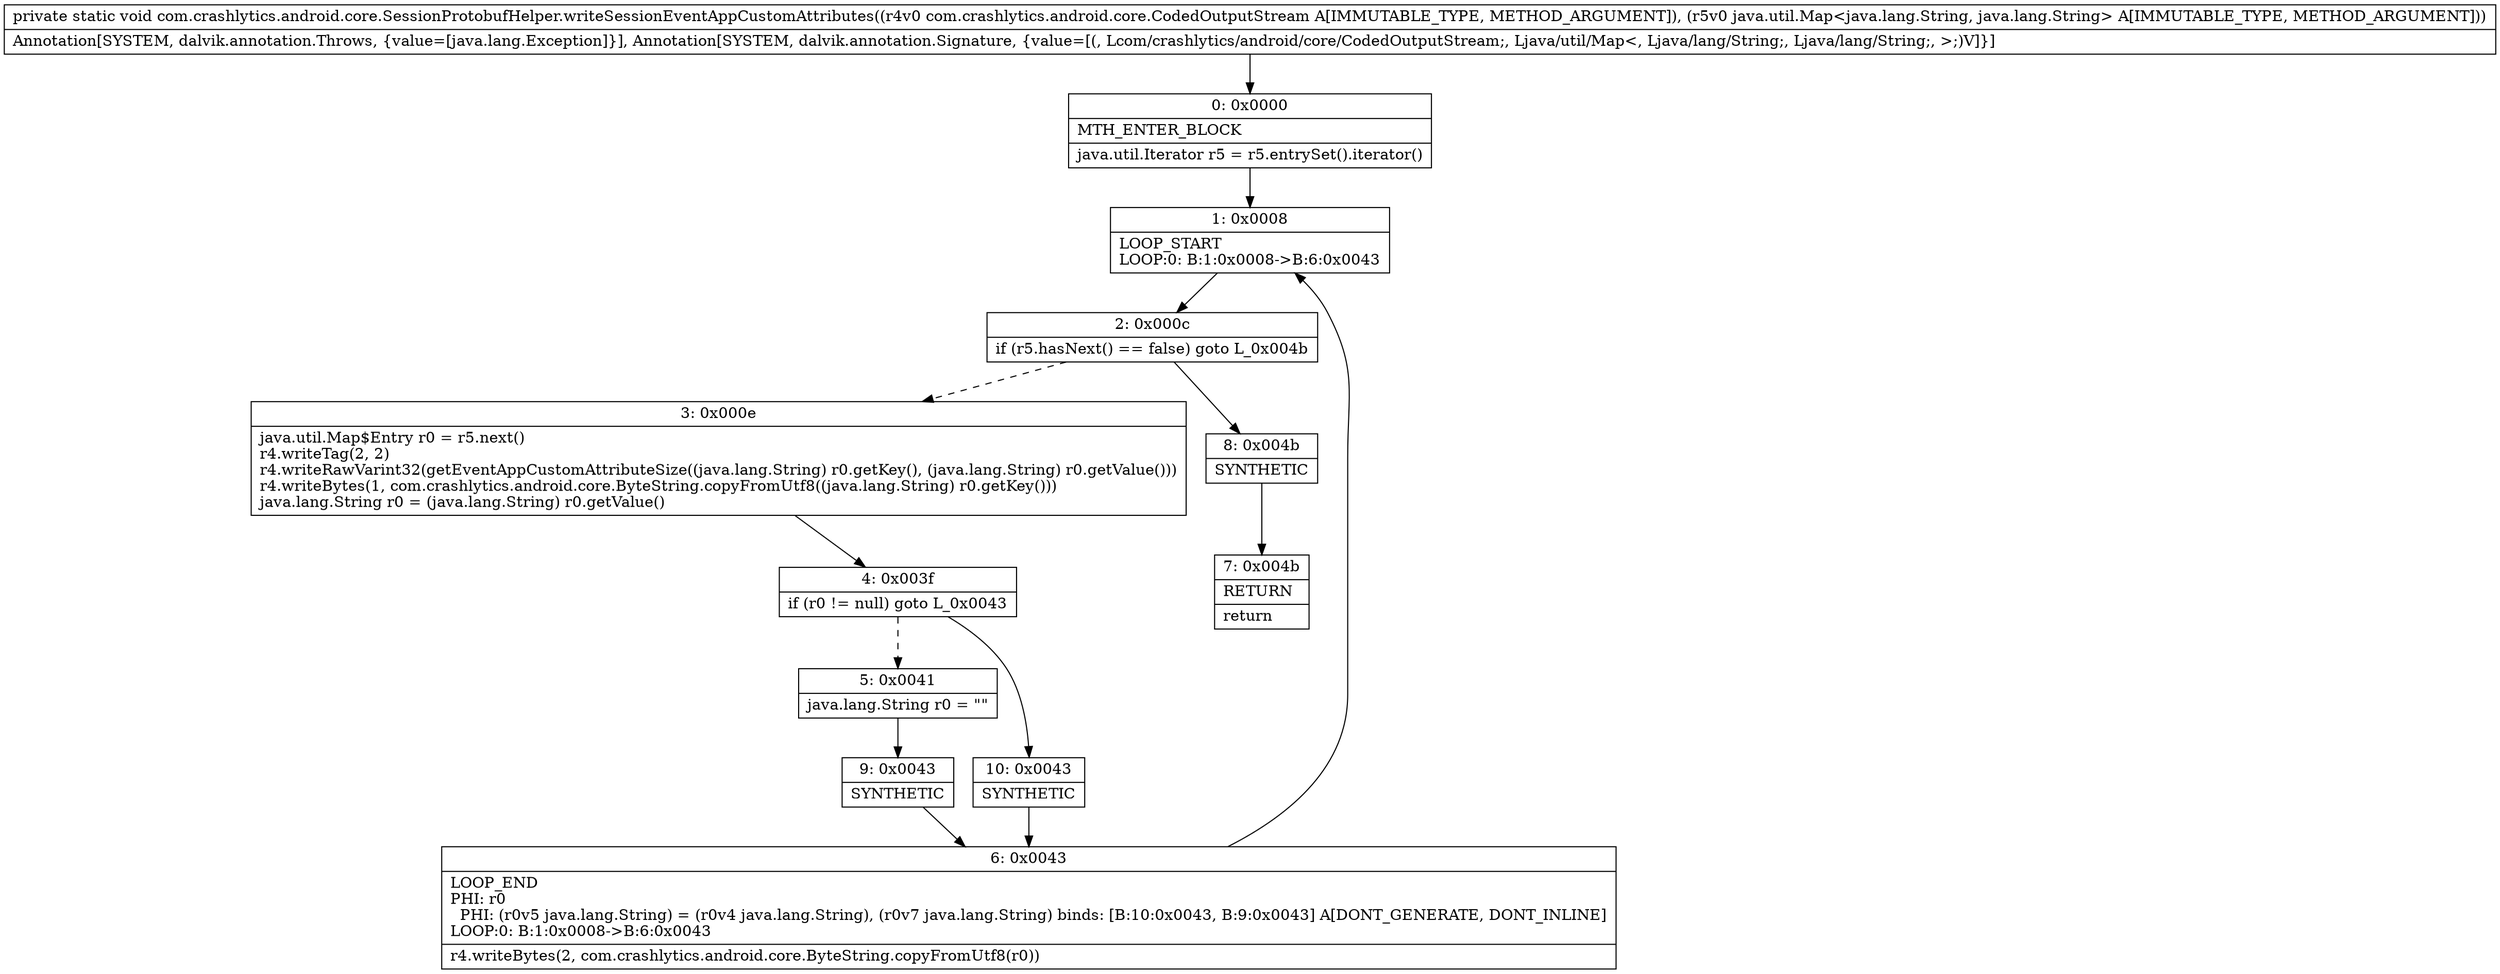 digraph "CFG forcom.crashlytics.android.core.SessionProtobufHelper.writeSessionEventAppCustomAttributes(Lcom\/crashlytics\/android\/core\/CodedOutputStream;Ljava\/util\/Map;)V" {
Node_0 [shape=record,label="{0\:\ 0x0000|MTH_ENTER_BLOCK\l|java.util.Iterator r5 = r5.entrySet().iterator()\l}"];
Node_1 [shape=record,label="{1\:\ 0x0008|LOOP_START\lLOOP:0: B:1:0x0008\-\>B:6:0x0043\l}"];
Node_2 [shape=record,label="{2\:\ 0x000c|if (r5.hasNext() == false) goto L_0x004b\l}"];
Node_3 [shape=record,label="{3\:\ 0x000e|java.util.Map$Entry r0 = r5.next()\lr4.writeTag(2, 2)\lr4.writeRawVarint32(getEventAppCustomAttributeSize((java.lang.String) r0.getKey(), (java.lang.String) r0.getValue()))\lr4.writeBytes(1, com.crashlytics.android.core.ByteString.copyFromUtf8((java.lang.String) r0.getKey()))\ljava.lang.String r0 = (java.lang.String) r0.getValue()\l}"];
Node_4 [shape=record,label="{4\:\ 0x003f|if (r0 != null) goto L_0x0043\l}"];
Node_5 [shape=record,label="{5\:\ 0x0041|java.lang.String r0 = \"\"\l}"];
Node_6 [shape=record,label="{6\:\ 0x0043|LOOP_END\lPHI: r0 \l  PHI: (r0v5 java.lang.String) = (r0v4 java.lang.String), (r0v7 java.lang.String) binds: [B:10:0x0043, B:9:0x0043] A[DONT_GENERATE, DONT_INLINE]\lLOOP:0: B:1:0x0008\-\>B:6:0x0043\l|r4.writeBytes(2, com.crashlytics.android.core.ByteString.copyFromUtf8(r0))\l}"];
Node_7 [shape=record,label="{7\:\ 0x004b|RETURN\l|return\l}"];
Node_8 [shape=record,label="{8\:\ 0x004b|SYNTHETIC\l}"];
Node_9 [shape=record,label="{9\:\ 0x0043|SYNTHETIC\l}"];
Node_10 [shape=record,label="{10\:\ 0x0043|SYNTHETIC\l}"];
MethodNode[shape=record,label="{private static void com.crashlytics.android.core.SessionProtobufHelper.writeSessionEventAppCustomAttributes((r4v0 com.crashlytics.android.core.CodedOutputStream A[IMMUTABLE_TYPE, METHOD_ARGUMENT]), (r5v0 java.util.Map\<java.lang.String, java.lang.String\> A[IMMUTABLE_TYPE, METHOD_ARGUMENT]))  | Annotation[SYSTEM, dalvik.annotation.Throws, \{value=[java.lang.Exception]\}], Annotation[SYSTEM, dalvik.annotation.Signature, \{value=[(, Lcom\/crashlytics\/android\/core\/CodedOutputStream;, Ljava\/util\/Map\<, Ljava\/lang\/String;, Ljava\/lang\/String;, \>;)V]\}]\l}"];
MethodNode -> Node_0;
Node_0 -> Node_1;
Node_1 -> Node_2;
Node_2 -> Node_3[style=dashed];
Node_2 -> Node_8;
Node_3 -> Node_4;
Node_4 -> Node_5[style=dashed];
Node_4 -> Node_10;
Node_5 -> Node_9;
Node_6 -> Node_1;
Node_8 -> Node_7;
Node_9 -> Node_6;
Node_10 -> Node_6;
}

